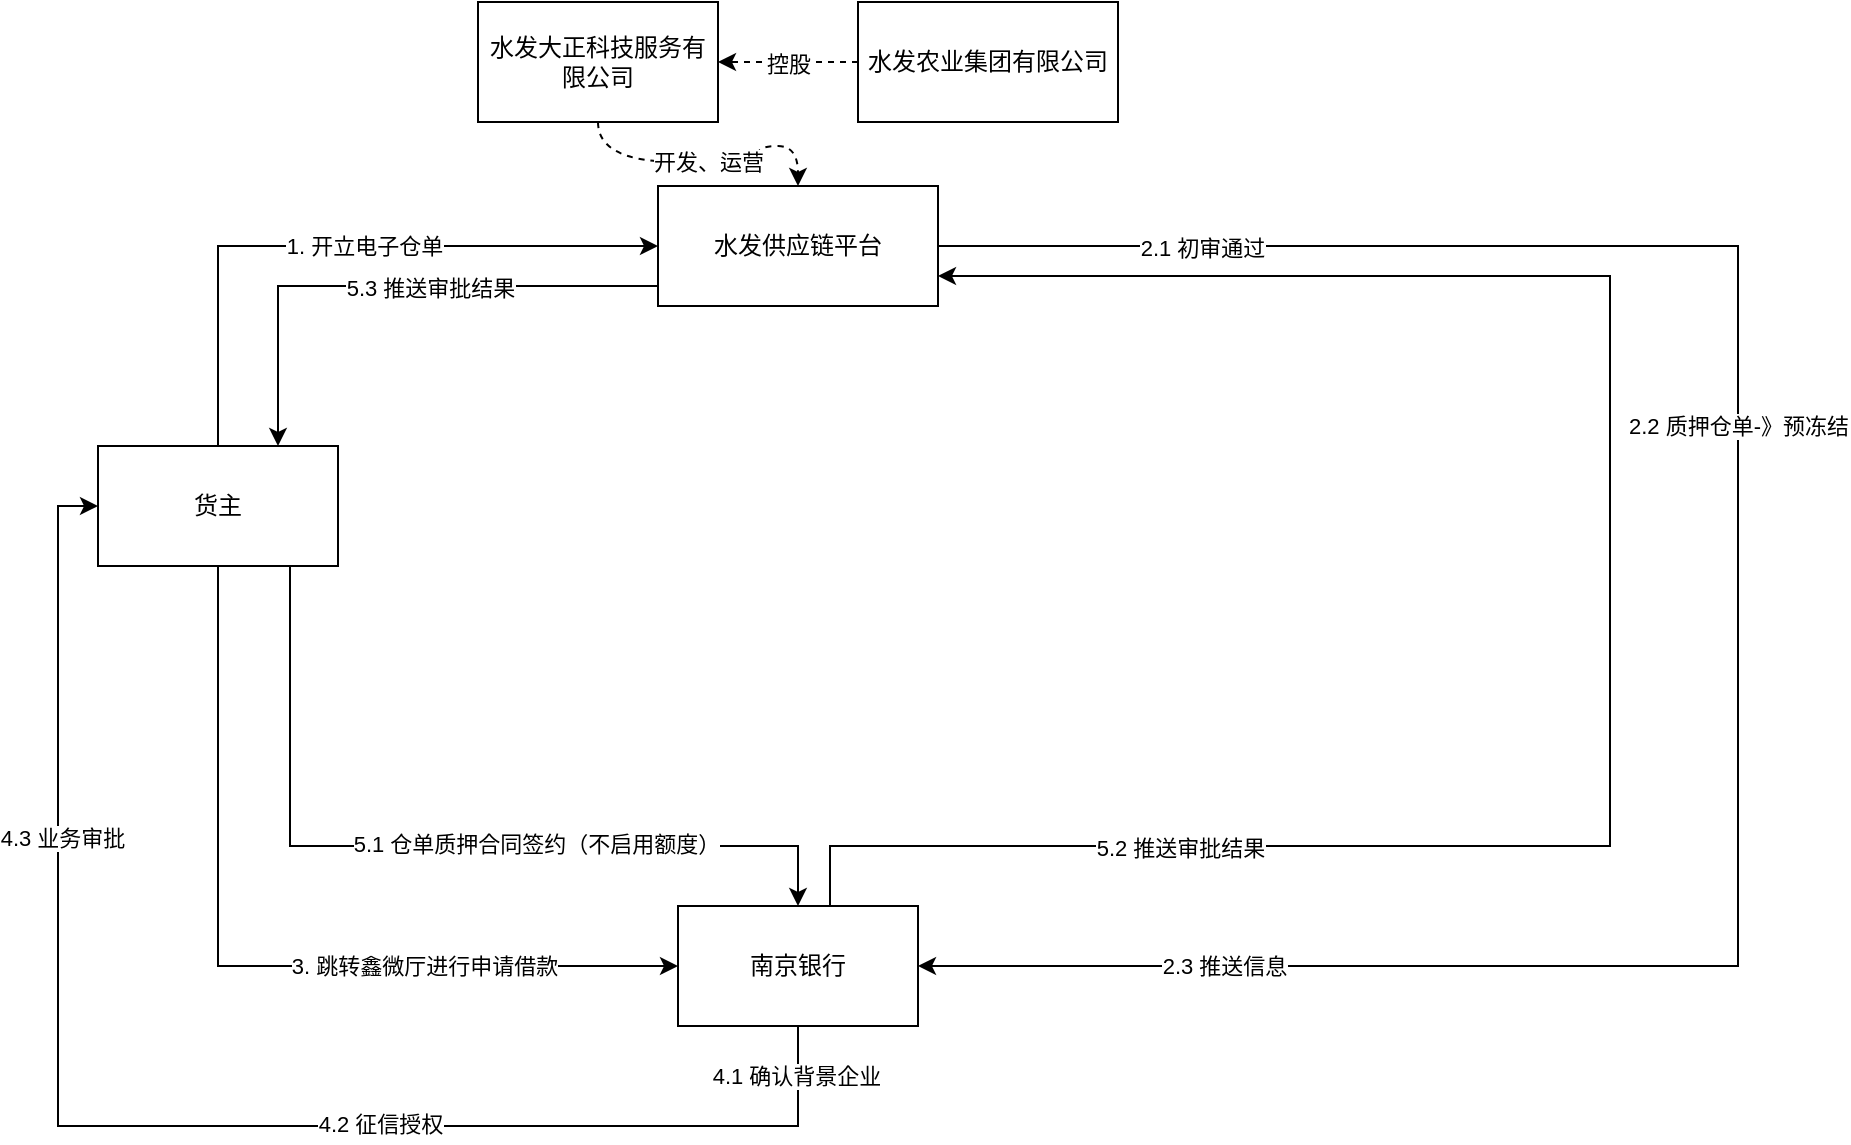 <mxfile version="27.0.6">
  <diagram id="C5RBs43oDa-KdzZeNtuy" name="Page-1">
    <mxGraphModel dx="814" dy="524" grid="1" gridSize="10" guides="1" tooltips="1" connect="1" arrows="1" fold="1" page="1" pageScale="1" pageWidth="827" pageHeight="1169" math="0" shadow="0">
      <root>
        <mxCell id="WIyWlLk6GJQsqaUBKTNV-0" />
        <mxCell id="WIyWlLk6GJQsqaUBKTNV-1" parent="WIyWlLk6GJQsqaUBKTNV-0" />
        <mxCell id="5yoJ0oaOs3mJgdB9JSAQ-9" style="edgeStyle=orthogonalEdgeStyle;rounded=0;orthogonalLoop=1;jettySize=auto;html=1;entryX=1;entryY=0.5;entryDx=0;entryDy=0;" edge="1" parent="WIyWlLk6GJQsqaUBKTNV-1" source="Bgh7VfDjB50sTkW0Ix46-0" target="Bgh7VfDjB50sTkW0Ix46-2">
          <mxGeometry relative="1" as="geometry">
            <mxPoint x="494" y="480" as="targetPoint" />
            <Array as="points">
              <mxPoint x="874" y="140" />
              <mxPoint x="874" y="500" />
            </Array>
          </mxGeometry>
        </mxCell>
        <mxCell id="5yoJ0oaOs3mJgdB9JSAQ-11" value="2.1 初审通过" style="edgeLabel;html=1;align=center;verticalAlign=middle;resizable=0;points=[];" vertex="1" connectable="0" parent="5yoJ0oaOs3mJgdB9JSAQ-9">
          <mxGeometry x="-0.775" y="-1" relative="1" as="geometry">
            <mxPoint as="offset" />
          </mxGeometry>
        </mxCell>
        <mxCell id="5yoJ0oaOs3mJgdB9JSAQ-12" value="2.2 质押仓单-》预冻结" style="edgeLabel;html=1;align=center;verticalAlign=middle;resizable=0;points=[];" vertex="1" connectable="0" parent="5yoJ0oaOs3mJgdB9JSAQ-9">
          <mxGeometry x="-0.147" relative="1" as="geometry">
            <mxPoint y="-9" as="offset" />
          </mxGeometry>
        </mxCell>
        <mxCell id="5yoJ0oaOs3mJgdB9JSAQ-16" value="2.3 推送信息" style="edgeLabel;html=1;align=center;verticalAlign=middle;resizable=0;points=[];" vertex="1" connectable="0" parent="5yoJ0oaOs3mJgdB9JSAQ-9">
          <mxGeometry x="0.761" y="3" relative="1" as="geometry">
            <mxPoint x="13" y="-3" as="offset" />
          </mxGeometry>
        </mxCell>
        <mxCell id="5yoJ0oaOs3mJgdB9JSAQ-25" style="edgeStyle=orthogonalEdgeStyle;rounded=0;orthogonalLoop=1;jettySize=auto;html=1;entryX=0.75;entryY=0;entryDx=0;entryDy=0;" edge="1" parent="WIyWlLk6GJQsqaUBKTNV-1" source="Bgh7VfDjB50sTkW0Ix46-0" target="Bgh7VfDjB50sTkW0Ix46-3">
          <mxGeometry relative="1" as="geometry">
            <Array as="points">
              <mxPoint x="144" y="160" />
            </Array>
          </mxGeometry>
        </mxCell>
        <mxCell id="5yoJ0oaOs3mJgdB9JSAQ-26" value="5.3 推送审批结果" style="edgeLabel;html=1;align=center;verticalAlign=middle;resizable=0;points=[];" vertex="1" connectable="0" parent="5yoJ0oaOs3mJgdB9JSAQ-25">
          <mxGeometry x="0.588" y="-1" relative="1" as="geometry">
            <mxPoint x="77" y="-24" as="offset" />
          </mxGeometry>
        </mxCell>
        <mxCell id="Bgh7VfDjB50sTkW0Ix46-0" value="水发供应链平台" style="rounded=0;whiteSpace=wrap;html=1;" parent="WIyWlLk6GJQsqaUBKTNV-1" vertex="1">
          <mxGeometry x="334" y="110" width="140" height="60" as="geometry" />
        </mxCell>
        <mxCell id="5yoJ0oaOs3mJgdB9JSAQ-3" style="edgeStyle=orthogonalEdgeStyle;rounded=0;orthogonalLoop=1;jettySize=auto;html=1;entryX=1;entryY=0.5;entryDx=0;entryDy=0;dashed=1;" edge="1" parent="WIyWlLk6GJQsqaUBKTNV-1" source="Bgh7VfDjB50sTkW0Ix46-1" target="5yoJ0oaOs3mJgdB9JSAQ-2">
          <mxGeometry relative="1" as="geometry" />
        </mxCell>
        <mxCell id="5yoJ0oaOs3mJgdB9JSAQ-6" value="控股" style="edgeLabel;html=1;align=center;verticalAlign=middle;resizable=0;points=[];" vertex="1" connectable="0" parent="5yoJ0oaOs3mJgdB9JSAQ-3">
          <mxGeometry x="0.018" y="1" relative="1" as="geometry">
            <mxPoint as="offset" />
          </mxGeometry>
        </mxCell>
        <mxCell id="Bgh7VfDjB50sTkW0Ix46-1" value="水发农业集团有限公司" style="rounded=0;whiteSpace=wrap;html=1;" parent="WIyWlLk6GJQsqaUBKTNV-1" vertex="1">
          <mxGeometry x="434" y="18" width="130" height="60" as="geometry" />
        </mxCell>
        <mxCell id="5yoJ0oaOs3mJgdB9JSAQ-17" style="edgeStyle=orthogonalEdgeStyle;rounded=0;orthogonalLoop=1;jettySize=auto;html=1;entryX=0;entryY=0.5;entryDx=0;entryDy=0;" edge="1" parent="WIyWlLk6GJQsqaUBKTNV-1" source="Bgh7VfDjB50sTkW0Ix46-2" target="Bgh7VfDjB50sTkW0Ix46-3">
          <mxGeometry relative="1" as="geometry">
            <Array as="points">
              <mxPoint x="404" y="580" />
              <mxPoint x="34" y="580" />
              <mxPoint x="34" y="270" />
            </Array>
          </mxGeometry>
        </mxCell>
        <mxCell id="5yoJ0oaOs3mJgdB9JSAQ-18" value="4.1 确认背景企业" style="edgeLabel;html=1;align=center;verticalAlign=middle;resizable=0;points=[];" vertex="1" connectable="0" parent="5yoJ0oaOs3mJgdB9JSAQ-17">
          <mxGeometry x="-0.902" y="-1" relative="1" as="geometry">
            <mxPoint y="-12" as="offset" />
          </mxGeometry>
        </mxCell>
        <mxCell id="5yoJ0oaOs3mJgdB9JSAQ-19" value="4.2 征信授权" style="edgeLabel;html=1;align=center;verticalAlign=middle;resizable=0;points=[];" vertex="1" connectable="0" parent="5yoJ0oaOs3mJgdB9JSAQ-17">
          <mxGeometry x="-0.308" y="-1" relative="1" as="geometry">
            <mxPoint as="offset" />
          </mxGeometry>
        </mxCell>
        <mxCell id="5yoJ0oaOs3mJgdB9JSAQ-20" value="4.3 业务审批" style="edgeLabel;html=1;align=center;verticalAlign=middle;resizable=0;points=[];" vertex="1" connectable="0" parent="5yoJ0oaOs3mJgdB9JSAQ-17">
          <mxGeometry x="0.505" y="-2" relative="1" as="geometry">
            <mxPoint as="offset" />
          </mxGeometry>
        </mxCell>
        <mxCell id="5yoJ0oaOs3mJgdB9JSAQ-23" style="edgeStyle=orthogonalEdgeStyle;rounded=0;orthogonalLoop=1;jettySize=auto;html=1;entryX=1;entryY=0.75;entryDx=0;entryDy=0;" edge="1" parent="WIyWlLk6GJQsqaUBKTNV-1" source="Bgh7VfDjB50sTkW0Ix46-2" target="Bgh7VfDjB50sTkW0Ix46-0">
          <mxGeometry relative="1" as="geometry">
            <Array as="points">
              <mxPoint x="420" y="440" />
              <mxPoint x="810" y="440" />
              <mxPoint x="810" y="155" />
            </Array>
          </mxGeometry>
        </mxCell>
        <mxCell id="5yoJ0oaOs3mJgdB9JSAQ-24" value="5.2 推送审批结果" style="edgeLabel;html=1;align=center;verticalAlign=middle;resizable=0;points=[];" vertex="1" connectable="0" parent="5yoJ0oaOs3mJgdB9JSAQ-23">
          <mxGeometry x="-0.606" y="-1" relative="1" as="geometry">
            <mxPoint as="offset" />
          </mxGeometry>
        </mxCell>
        <mxCell id="Bgh7VfDjB50sTkW0Ix46-2" value="南京银行" style="whiteSpace=wrap;html=1;" parent="WIyWlLk6GJQsqaUBKTNV-1" vertex="1">
          <mxGeometry x="344" y="470" width="120" height="60" as="geometry" />
        </mxCell>
        <mxCell id="5yoJ0oaOs3mJgdB9JSAQ-7" style="edgeStyle=orthogonalEdgeStyle;rounded=0;orthogonalLoop=1;jettySize=auto;html=1;" edge="1" parent="WIyWlLk6GJQsqaUBKTNV-1" source="Bgh7VfDjB50sTkW0Ix46-3" target="Bgh7VfDjB50sTkW0Ix46-0">
          <mxGeometry relative="1" as="geometry">
            <mxPoint x="334" y="140" as="targetPoint" />
            <Array as="points">
              <mxPoint x="114" y="140" />
            </Array>
          </mxGeometry>
        </mxCell>
        <mxCell id="5yoJ0oaOs3mJgdB9JSAQ-8" value="1. 开立电子仓单" style="edgeLabel;html=1;align=center;verticalAlign=middle;resizable=0;points=[];" vertex="1" connectable="0" parent="5yoJ0oaOs3mJgdB9JSAQ-7">
          <mxGeometry x="0.082" relative="1" as="geometry">
            <mxPoint as="offset" />
          </mxGeometry>
        </mxCell>
        <mxCell id="5yoJ0oaOs3mJgdB9JSAQ-13" style="edgeStyle=orthogonalEdgeStyle;rounded=0;orthogonalLoop=1;jettySize=auto;html=1;entryX=0;entryY=0.5;entryDx=0;entryDy=0;" edge="1" parent="WIyWlLk6GJQsqaUBKTNV-1" source="Bgh7VfDjB50sTkW0Ix46-3" target="Bgh7VfDjB50sTkW0Ix46-2">
          <mxGeometry relative="1" as="geometry">
            <Array as="points">
              <mxPoint x="114" y="500" />
            </Array>
          </mxGeometry>
        </mxCell>
        <mxCell id="5yoJ0oaOs3mJgdB9JSAQ-14" value="3. 跳转鑫微厅进行申请借款" style="edgeLabel;html=1;align=center;verticalAlign=middle;resizable=0;points=[];" vertex="1" connectable="0" parent="5yoJ0oaOs3mJgdB9JSAQ-13">
          <mxGeometry x="-0.114" y="1" relative="1" as="geometry">
            <mxPoint x="102" y="9" as="offset" />
          </mxGeometry>
        </mxCell>
        <mxCell id="5yoJ0oaOs3mJgdB9JSAQ-21" style="edgeStyle=orthogonalEdgeStyle;rounded=0;orthogonalLoop=1;jettySize=auto;html=1;entryX=0.5;entryY=0;entryDx=0;entryDy=0;" edge="1" parent="WIyWlLk6GJQsqaUBKTNV-1" source="Bgh7VfDjB50sTkW0Ix46-3" target="Bgh7VfDjB50sTkW0Ix46-2">
          <mxGeometry relative="1" as="geometry">
            <Array as="points">
              <mxPoint x="150" y="440" />
              <mxPoint x="404" y="440" />
            </Array>
          </mxGeometry>
        </mxCell>
        <mxCell id="5yoJ0oaOs3mJgdB9JSAQ-22" value="5.1 仓单质押合同签约（不启用额度）" style="edgeLabel;html=1;align=center;verticalAlign=middle;resizable=0;points=[];" vertex="1" connectable="0" parent="5yoJ0oaOs3mJgdB9JSAQ-21">
          <mxGeometry x="0.049" y="1" relative="1" as="geometry">
            <mxPoint x="40" as="offset" />
          </mxGeometry>
        </mxCell>
        <mxCell id="Bgh7VfDjB50sTkW0Ix46-3" value="货主" style="whiteSpace=wrap;html=1;" parent="WIyWlLk6GJQsqaUBKTNV-1" vertex="1">
          <mxGeometry x="54" y="240" width="120" height="60" as="geometry" />
        </mxCell>
        <mxCell id="5yoJ0oaOs3mJgdB9JSAQ-4" style="edgeStyle=orthogonalEdgeStyle;rounded=0;orthogonalLoop=1;jettySize=auto;html=1;entryX=0.5;entryY=0;entryDx=0;entryDy=0;dashed=1;curved=1;" edge="1" parent="WIyWlLk6GJQsqaUBKTNV-1" source="5yoJ0oaOs3mJgdB9JSAQ-2" target="Bgh7VfDjB50sTkW0Ix46-0">
          <mxGeometry relative="1" as="geometry" />
        </mxCell>
        <mxCell id="5yoJ0oaOs3mJgdB9JSAQ-5" value="开发、运营" style="edgeLabel;html=1;align=center;verticalAlign=middle;resizable=0;points=[];" vertex="1" connectable="0" parent="5yoJ0oaOs3mJgdB9JSAQ-4">
          <mxGeometry x="0.004" relative="1" as="geometry">
            <mxPoint as="offset" />
          </mxGeometry>
        </mxCell>
        <mxCell id="5yoJ0oaOs3mJgdB9JSAQ-2" value="水发大正科技服务有限公司" style="whiteSpace=wrap;html=1;" vertex="1" parent="WIyWlLk6GJQsqaUBKTNV-1">
          <mxGeometry x="244" y="18" width="120" height="60" as="geometry" />
        </mxCell>
      </root>
    </mxGraphModel>
  </diagram>
</mxfile>
